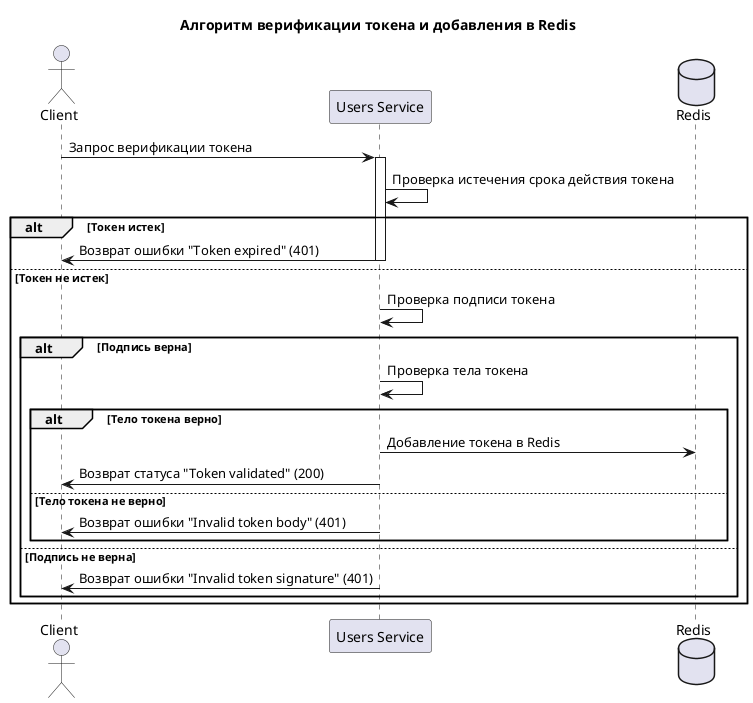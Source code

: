 @startuml
title Алгоритм верификации токена и добавления в Redis

actor Client
participant "Users Service" as Users
database "Redis" as Redis

Client->Users: Запрос верификации токена
activate Users

Users->Users: Проверка истечения срока действия токена
alt Токен истек
  Users->Client: Возврат ошибки "Token expired" (401)
  deactivate Users
else Токен не истек
  Users->Users: Проверка подписи токена
  alt Подпись верна
    Users->Users: Проверка тела токена
    alt Тело токена верно
      Users->Redis: Добавление токена в Redis
      Users->Client: Возврат статуса "Token validated" (200)
      deactivate Redis
      deactivate Users
    else Тело токена не верно
      Users->Client: Возврат ошибки "Invalid token body" (401)
      deactivate Users
    end
  else Подпись не верна
    Users->Client: Возврат ошибки "Invalid token signature" (401)
    deactivate Users
  end
end

@enduml

